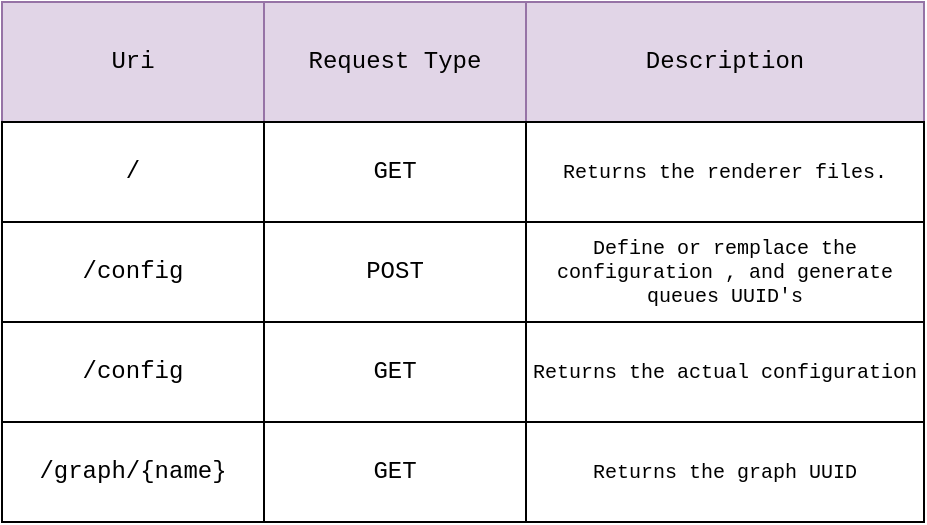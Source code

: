 <mxfile version="14.9.2" type="device"><diagram id="Vz6eLaEyQMSbTdmvbS2Z" name="Page-1"><mxGraphModel dx="931" dy="547" grid="1" gridSize="10" guides="1" tooltips="1" connect="1" arrows="1" fold="1" page="1" pageScale="1" pageWidth="827" pageHeight="1169" math="0" shadow="0"><root><mxCell id="0"/><mxCell id="1" parent="0"/><mxCell id="qx9ktle6w1ZBRl1TtCar-1" value="Uri" style="whiteSpace=wrap;html=1;rounded=0;shadow=0;strokeWidth=1;fontFamily=Courier New;fillColor=#e1d5e7;strokeColor=#9673a6;" vertex="1" parent="1"><mxGeometry x="119" y="180" width="131" height="60" as="geometry"/></mxCell><mxCell id="qx9ktle6w1ZBRl1TtCar-3" value="Request Type" style="whiteSpace=wrap;html=1;strokeWidth=1;fontFamily=Courier New;fillColor=#e1d5e7;strokeColor=#9673a6;" vertex="1" parent="1"><mxGeometry x="250" y="180" width="131" height="60" as="geometry"/></mxCell><mxCell id="qx9ktle6w1ZBRl1TtCar-4" value="Description" style="whiteSpace=wrap;html=1;strokeWidth=1;fontFamily=Courier New;fillColor=#e1d5e7;strokeColor=#9673a6;" vertex="1" parent="1"><mxGeometry x="381" y="180" width="199" height="60" as="geometry"/></mxCell><mxCell id="qx9ktle6w1ZBRl1TtCar-5" value="/" style="whiteSpace=wrap;html=1;fontFamily=Courier New;" vertex="1" parent="1"><mxGeometry x="119" y="240" width="131" height="50" as="geometry"/></mxCell><mxCell id="qx9ktle6w1ZBRl1TtCar-6" value="GET" style="whiteSpace=wrap;html=1;fontFamily=Courier New;" vertex="1" parent="1"><mxGeometry x="250" y="240" width="131" height="50" as="geometry"/></mxCell><mxCell id="qx9ktle6w1ZBRl1TtCar-7" value="Returns the renderer files." style="whiteSpace=wrap;html=1;fontFamily=Courier New;fontSize=10;" vertex="1" parent="1"><mxGeometry x="381" y="240" width="199" height="50" as="geometry"/></mxCell><mxCell id="qx9ktle6w1ZBRl1TtCar-9" value="/config" style="whiteSpace=wrap;html=1;fontFamily=Courier New;" vertex="1" parent="1"><mxGeometry x="119" y="290" width="131" height="50" as="geometry"/></mxCell><mxCell id="qx9ktle6w1ZBRl1TtCar-10" value="POST" style="whiteSpace=wrap;html=1;fontFamily=Courier New;" vertex="1" parent="1"><mxGeometry x="250" y="290" width="131" height="50" as="geometry"/></mxCell><mxCell id="qx9ktle6w1ZBRl1TtCar-11" value="Define or remplace the configuration , and generate queues UUID's" style="whiteSpace=wrap;html=1;fontFamily=Courier New;fontSize=10;" vertex="1" parent="1"><mxGeometry x="381" y="290" width="199" height="50" as="geometry"/></mxCell><mxCell id="qx9ktle6w1ZBRl1TtCar-12" value="/config" style="whiteSpace=wrap;html=1;fontFamily=Courier New;" vertex="1" parent="1"><mxGeometry x="119" y="340" width="131" height="50" as="geometry"/></mxCell><mxCell id="qx9ktle6w1ZBRl1TtCar-13" value="GET" style="whiteSpace=wrap;html=1;fontFamily=Courier New;" vertex="1" parent="1"><mxGeometry x="250" y="340" width="131" height="50" as="geometry"/></mxCell><mxCell id="qx9ktle6w1ZBRl1TtCar-14" value="Returns the actual configuration" style="whiteSpace=wrap;html=1;fontFamily=Courier New;fontSize=10;" vertex="1" parent="1"><mxGeometry x="381" y="340" width="199" height="50" as="geometry"/></mxCell><mxCell id="qx9ktle6w1ZBRl1TtCar-15" value="/graph/{name}" style="whiteSpace=wrap;html=1;fontFamily=Courier New;" vertex="1" parent="1"><mxGeometry x="119" y="390" width="131" height="50" as="geometry"/></mxCell><mxCell id="qx9ktle6w1ZBRl1TtCar-16" value="GET" style="whiteSpace=wrap;html=1;fontFamily=Courier New;" vertex="1" parent="1"><mxGeometry x="250" y="390" width="131" height="50" as="geometry"/></mxCell><mxCell id="qx9ktle6w1ZBRl1TtCar-17" value="Returns the graph UUID" style="whiteSpace=wrap;html=1;fontFamily=Courier New;fontSize=10;" vertex="1" parent="1"><mxGeometry x="381" y="390" width="199" height="50" as="geometry"/></mxCell></root></mxGraphModel></diagram></mxfile>